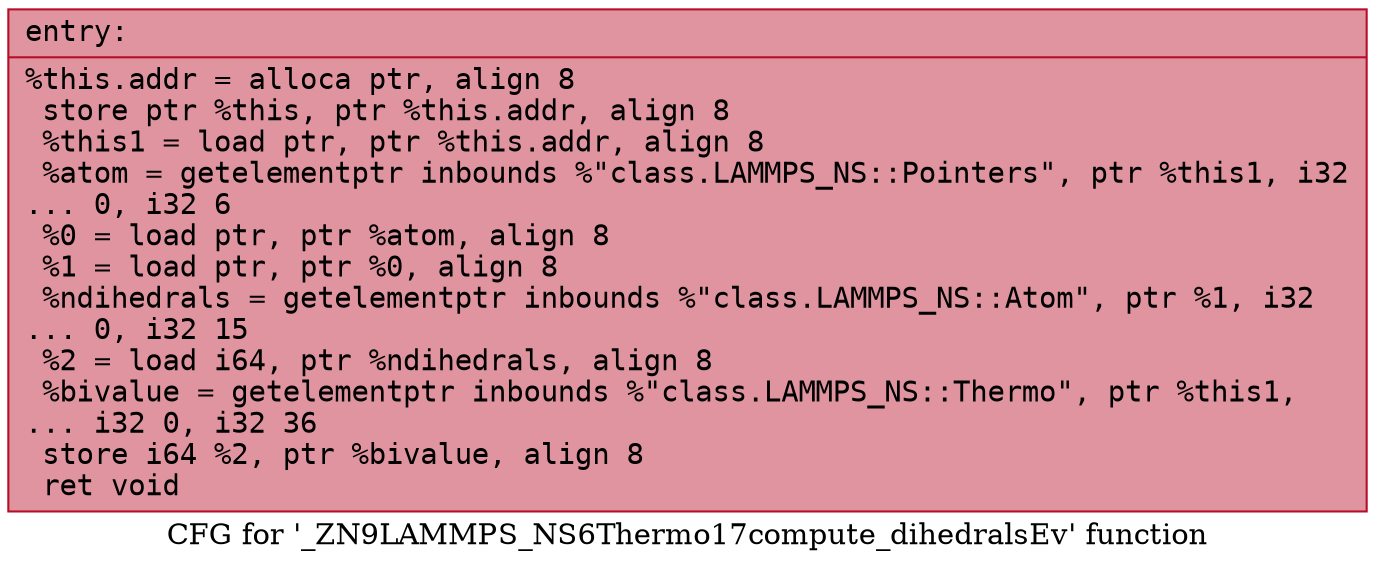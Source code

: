 digraph "CFG for '_ZN9LAMMPS_NS6Thermo17compute_dihedralsEv' function" {
	label="CFG for '_ZN9LAMMPS_NS6Thermo17compute_dihedralsEv' function";

	Node0x55bd404fcf10 [shape=record,color="#b70d28ff", style=filled, fillcolor="#b70d2870" fontname="Courier",label="{entry:\l|  %this.addr = alloca ptr, align 8\l  store ptr %this, ptr %this.addr, align 8\l  %this1 = load ptr, ptr %this.addr, align 8\l  %atom = getelementptr inbounds %\"class.LAMMPS_NS::Pointers\", ptr %this1, i32\l... 0, i32 6\l  %0 = load ptr, ptr %atom, align 8\l  %1 = load ptr, ptr %0, align 8\l  %ndihedrals = getelementptr inbounds %\"class.LAMMPS_NS::Atom\", ptr %1, i32\l... 0, i32 15\l  %2 = load i64, ptr %ndihedrals, align 8\l  %bivalue = getelementptr inbounds %\"class.LAMMPS_NS::Thermo\", ptr %this1,\l... i32 0, i32 36\l  store i64 %2, ptr %bivalue, align 8\l  ret void\l}"];
}
